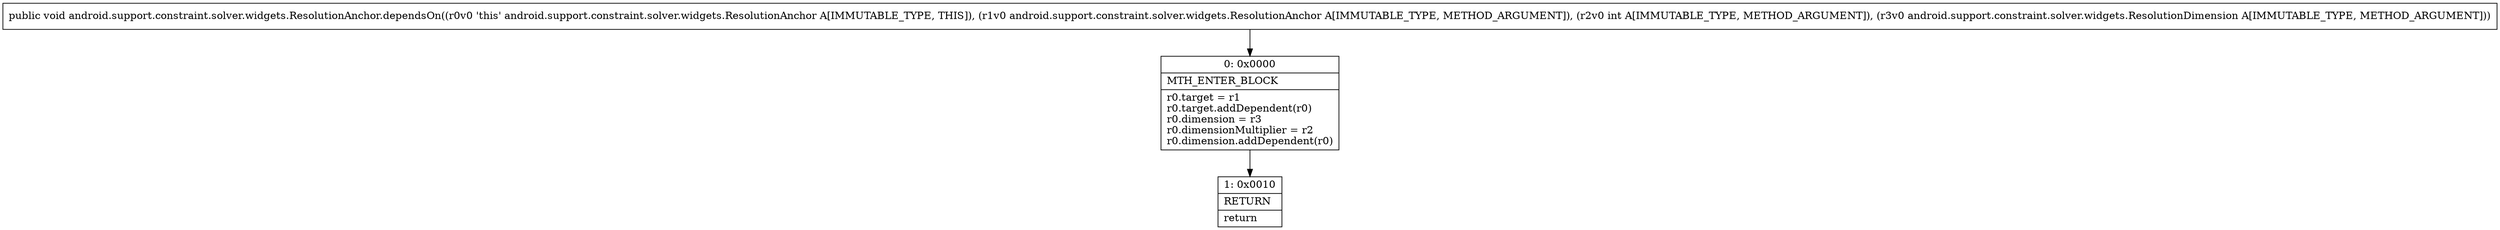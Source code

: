 digraph "CFG forandroid.support.constraint.solver.widgets.ResolutionAnchor.dependsOn(Landroid\/support\/constraint\/solver\/widgets\/ResolutionAnchor;ILandroid\/support\/constraint\/solver\/widgets\/ResolutionDimension;)V" {
Node_0 [shape=record,label="{0\:\ 0x0000|MTH_ENTER_BLOCK\l|r0.target = r1\lr0.target.addDependent(r0)\lr0.dimension = r3\lr0.dimensionMultiplier = r2\lr0.dimension.addDependent(r0)\l}"];
Node_1 [shape=record,label="{1\:\ 0x0010|RETURN\l|return\l}"];
MethodNode[shape=record,label="{public void android.support.constraint.solver.widgets.ResolutionAnchor.dependsOn((r0v0 'this' android.support.constraint.solver.widgets.ResolutionAnchor A[IMMUTABLE_TYPE, THIS]), (r1v0 android.support.constraint.solver.widgets.ResolutionAnchor A[IMMUTABLE_TYPE, METHOD_ARGUMENT]), (r2v0 int A[IMMUTABLE_TYPE, METHOD_ARGUMENT]), (r3v0 android.support.constraint.solver.widgets.ResolutionDimension A[IMMUTABLE_TYPE, METHOD_ARGUMENT])) }"];
MethodNode -> Node_0;
Node_0 -> Node_1;
}

